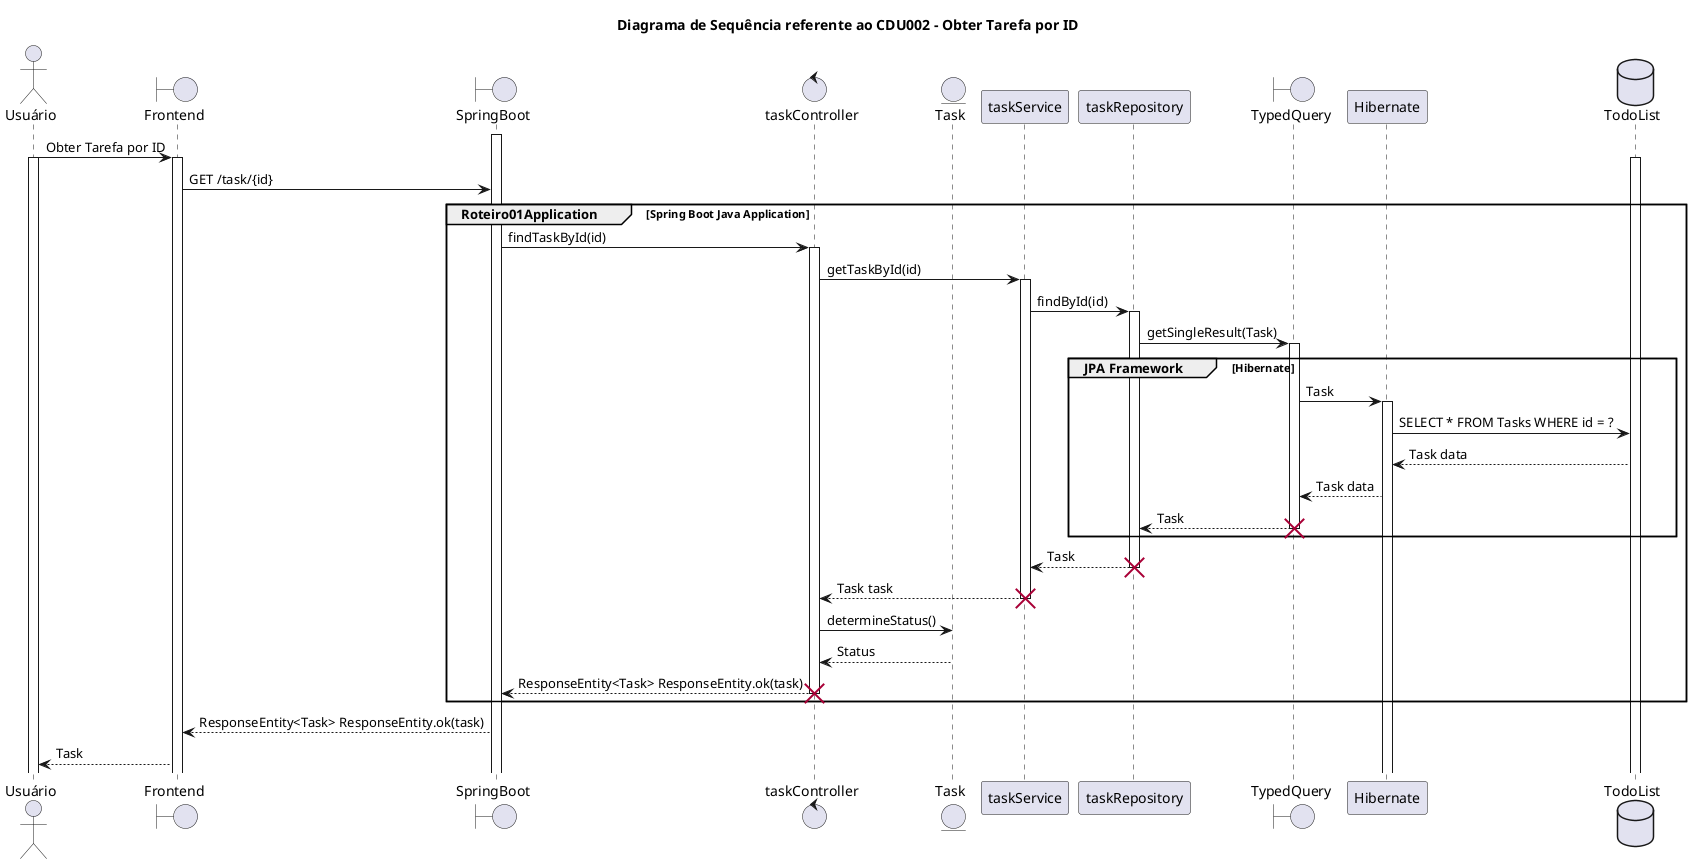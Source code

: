 @startuml
title Diagrama de Sequência referente ao CDU002 - Obter Tarefa por ID
actor Usuário
Boundary Frontend
Boundary SpringBoot
Control taskController
Entity Task
Participant taskService
Participant taskRepository
Boundary TypedQuery
Participant Hibernate
Database TodoList

activate SpringBoot
Usuário -> Frontend: Obter Tarefa por ID
activate Usuário
activate Frontend
activate TodoList
Frontend -> SpringBoot: GET /task/{id}
group Roteiro01Application [Spring Boot Java Application]
SpringBoot -> taskController: findTaskById(id)
activate taskController
taskController -> taskService: getTaskById(id)
activate taskService
taskService -> taskRepository: findById(id)
activate taskRepository
taskRepository -> TypedQuery: getSingleResult(Task)
group JPA Framework [Hibernate]
Activate TypedQuery
TypedQuery -> Hibernate: Task
Activate Hibernate
Hibernate -> TodoList: SELECT * FROM Tasks WHERE id = ?
TodoList --> Hibernate: Task data
Hibernate --> TypedQuery: Task data
TypedQuery --> taskRepository: Task
destroy TypedQuery
end
taskRepository --> taskService: Task
destroy taskRepository
taskService --> taskController: Task task
destroy taskService
taskController -> Task: determineStatus()
Task --> taskController: Status
taskController --> SpringBoot: ResponseEntity<Task> ResponseEntity.ok(task)
destroy taskController
end
SpringBoot --> Frontend: ResponseEntity<Task> ResponseEntity.ok(task)
Frontend --> Usuário: Task
@enduml
